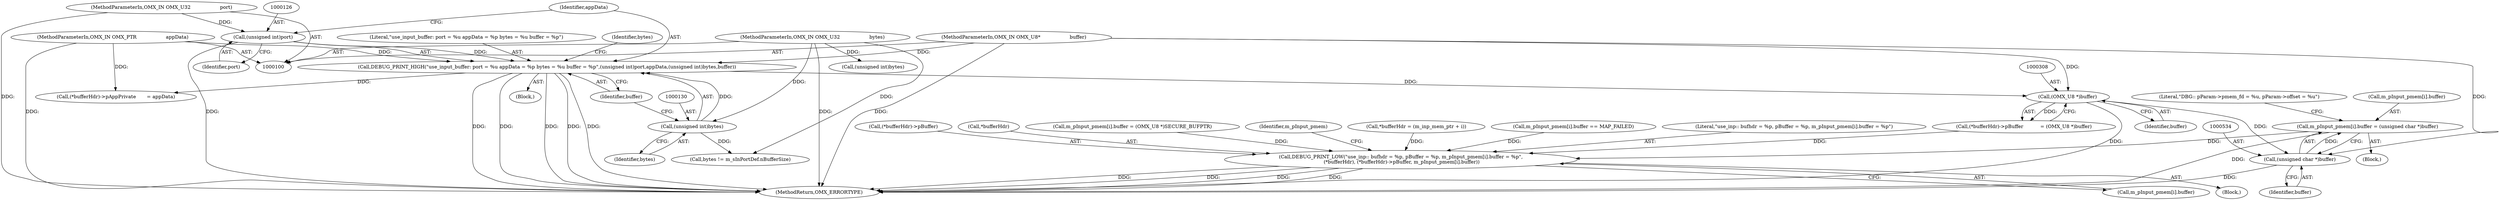 digraph "0_Android_7558d03e6498e970b761aa44fff6b2c659202d95_1@array" {
"1000527" [label="(Call,m_pInput_pmem[i].buffer = (unsigned char *)buffer)"];
"1000533" [label="(Call,(unsigned char *)buffer)"];
"1000307" [label="(Call,(OMX_U8 *)buffer)"];
"1000123" [label="(Call,DEBUG_PRINT_HIGH(\"use_input_buffer: port = %u appData = %p bytes = %u buffer = %p\",(unsigned int)port,appData,(unsigned int)bytes,buffer))"];
"1000125" [label="(Call,(unsigned int)port)"];
"1000103" [label="(MethodParameterIn,OMX_IN OMX_U32                   port)"];
"1000104" [label="(MethodParameterIn,OMX_IN OMX_PTR                   appData)"];
"1000129" [label="(Call,(unsigned int)bytes)"];
"1000105" [label="(MethodParameterIn,OMX_IN OMX_U32                   bytes)"];
"1000106" [label="(MethodParameterIn,OMX_IN OMX_U8*                   buffer)"];
"1000554" [label="(Call,DEBUG_PRINT_LOW(\"use_inp:: bufhdr = %p, pBuffer = %p, m_pInput_pmem[i].buffer = %p\",\n (*bufferHdr), (*bufferHdr)->pBuffer, m_pInput_pmem[i].buffer))"];
"1000291" [label="(Block,)"];
"1000128" [label="(Identifier,appData)"];
"1000562" [label="(Call,m_pInput_pmem[i].buffer)"];
"1000414" [label="(Call,m_pInput_pmem[i].buffer = (OMX_U8 *)SECURE_BUFPTR)"];
"1000572" [label="(Identifier,m_pInput_pmem)"];
"1000142" [label="(Call,(unsigned int)bytes)"];
"1000333" [label="(Call,(*bufferHdr)->pAppPrivate       = appData)"];
"1000307" [label="(Call,(OMX_U8 *)buffer)"];
"1000107" [label="(Block,)"];
"1000592" [label="(MethodReturn,OMX_ERRORTYPE)"];
"1000106" [label="(MethodParameterIn,OMX_IN OMX_U8*                   buffer)"];
"1000124" [label="(Literal,\"use_input_buffer: port = %u appData = %p bytes = %u buffer = %p\")"];
"1000527" [label="(Call,m_pInput_pmem[i].buffer = (unsigned char *)buffer)"];
"1000131" [label="(Identifier,bytes)"];
"1000554" [label="(Call,DEBUG_PRINT_LOW(\"use_inp:: bufhdr = %p, pBuffer = %p, m_pInput_pmem[i].buffer = %p\",\n (*bufferHdr), (*bufferHdr)->pBuffer, m_pInput_pmem[i].buffer))"];
"1000123" [label="(Call,DEBUG_PRINT_HIGH(\"use_input_buffer: port = %u appData = %p bytes = %u buffer = %p\",(unsigned int)port,appData,(unsigned int)bytes,buffer))"];
"1000537" [label="(Literal,\"DBG:: pParam->pmem_fd = %u, pParam->offset = %u\")"];
"1000292" [label="(Call,*bufferHdr = (m_inp_mem_ptr + i))"];
"1000132" [label="(Identifier,buffer)"];
"1000302" [label="(Call,(*bufferHdr)->pBuffer           = (OMX_U8 *)buffer)"];
"1000127" [label="(Identifier,port)"];
"1000453" [label="(Call,m_pInput_pmem[i].buffer == MAP_FAILED)"];
"1000499" [label="(Block,)"];
"1000309" [label="(Identifier,buffer)"];
"1000555" [label="(Literal,\"use_inp:: bufhdr = %p, pBuffer = %p, m_pInput_pmem[i].buffer = %p\")"];
"1000105" [label="(MethodParameterIn,OMX_IN OMX_U32                   bytes)"];
"1000134" [label="(Call,bytes != m_sInPortDef.nBufferSize)"];
"1000558" [label="(Call,(*bufferHdr)->pBuffer)"];
"1000528" [label="(Call,m_pInput_pmem[i].buffer)"];
"1000129" [label="(Call,(unsigned int)bytes)"];
"1000104" [label="(MethodParameterIn,OMX_IN OMX_PTR                   appData)"];
"1000103" [label="(MethodParameterIn,OMX_IN OMX_U32                   port)"];
"1000556" [label="(Call,*bufferHdr)"];
"1000535" [label="(Identifier,buffer)"];
"1000135" [label="(Identifier,bytes)"];
"1000533" [label="(Call,(unsigned char *)buffer)"];
"1000125" [label="(Call,(unsigned int)port)"];
"1000527" -> "1000499"  [label="AST: "];
"1000527" -> "1000533"  [label="CFG: "];
"1000528" -> "1000527"  [label="AST: "];
"1000533" -> "1000527"  [label="AST: "];
"1000537" -> "1000527"  [label="CFG: "];
"1000527" -> "1000592"  [label="DDG: "];
"1000533" -> "1000527"  [label="DDG: "];
"1000527" -> "1000554"  [label="DDG: "];
"1000533" -> "1000535"  [label="CFG: "];
"1000534" -> "1000533"  [label="AST: "];
"1000535" -> "1000533"  [label="AST: "];
"1000533" -> "1000592"  [label="DDG: "];
"1000307" -> "1000533"  [label="DDG: "];
"1000106" -> "1000533"  [label="DDG: "];
"1000307" -> "1000302"  [label="AST: "];
"1000307" -> "1000309"  [label="CFG: "];
"1000308" -> "1000307"  [label="AST: "];
"1000309" -> "1000307"  [label="AST: "];
"1000302" -> "1000307"  [label="CFG: "];
"1000307" -> "1000592"  [label="DDG: "];
"1000307" -> "1000302"  [label="DDG: "];
"1000123" -> "1000307"  [label="DDG: "];
"1000106" -> "1000307"  [label="DDG: "];
"1000123" -> "1000107"  [label="AST: "];
"1000123" -> "1000132"  [label="CFG: "];
"1000124" -> "1000123"  [label="AST: "];
"1000125" -> "1000123"  [label="AST: "];
"1000128" -> "1000123"  [label="AST: "];
"1000129" -> "1000123"  [label="AST: "];
"1000132" -> "1000123"  [label="AST: "];
"1000135" -> "1000123"  [label="CFG: "];
"1000123" -> "1000592"  [label="DDG: "];
"1000123" -> "1000592"  [label="DDG: "];
"1000123" -> "1000592"  [label="DDG: "];
"1000123" -> "1000592"  [label="DDG: "];
"1000123" -> "1000592"  [label="DDG: "];
"1000125" -> "1000123"  [label="DDG: "];
"1000104" -> "1000123"  [label="DDG: "];
"1000129" -> "1000123"  [label="DDG: "];
"1000106" -> "1000123"  [label="DDG: "];
"1000123" -> "1000333"  [label="DDG: "];
"1000125" -> "1000127"  [label="CFG: "];
"1000126" -> "1000125"  [label="AST: "];
"1000127" -> "1000125"  [label="AST: "];
"1000128" -> "1000125"  [label="CFG: "];
"1000125" -> "1000592"  [label="DDG: "];
"1000103" -> "1000125"  [label="DDG: "];
"1000103" -> "1000100"  [label="AST: "];
"1000103" -> "1000592"  [label="DDG: "];
"1000104" -> "1000100"  [label="AST: "];
"1000104" -> "1000592"  [label="DDG: "];
"1000104" -> "1000333"  [label="DDG: "];
"1000129" -> "1000131"  [label="CFG: "];
"1000130" -> "1000129"  [label="AST: "];
"1000131" -> "1000129"  [label="AST: "];
"1000132" -> "1000129"  [label="CFG: "];
"1000105" -> "1000129"  [label="DDG: "];
"1000129" -> "1000134"  [label="DDG: "];
"1000105" -> "1000100"  [label="AST: "];
"1000105" -> "1000592"  [label="DDG: "];
"1000105" -> "1000134"  [label="DDG: "];
"1000105" -> "1000142"  [label="DDG: "];
"1000106" -> "1000100"  [label="AST: "];
"1000106" -> "1000592"  [label="DDG: "];
"1000554" -> "1000291"  [label="AST: "];
"1000554" -> "1000562"  [label="CFG: "];
"1000555" -> "1000554"  [label="AST: "];
"1000556" -> "1000554"  [label="AST: "];
"1000558" -> "1000554"  [label="AST: "];
"1000562" -> "1000554"  [label="AST: "];
"1000572" -> "1000554"  [label="CFG: "];
"1000554" -> "1000592"  [label="DDG: "];
"1000554" -> "1000592"  [label="DDG: "];
"1000554" -> "1000592"  [label="DDG: "];
"1000554" -> "1000592"  [label="DDG: "];
"1000292" -> "1000554"  [label="DDG: "];
"1000302" -> "1000554"  [label="DDG: "];
"1000414" -> "1000554"  [label="DDG: "];
"1000453" -> "1000554"  [label="DDG: "];
}
